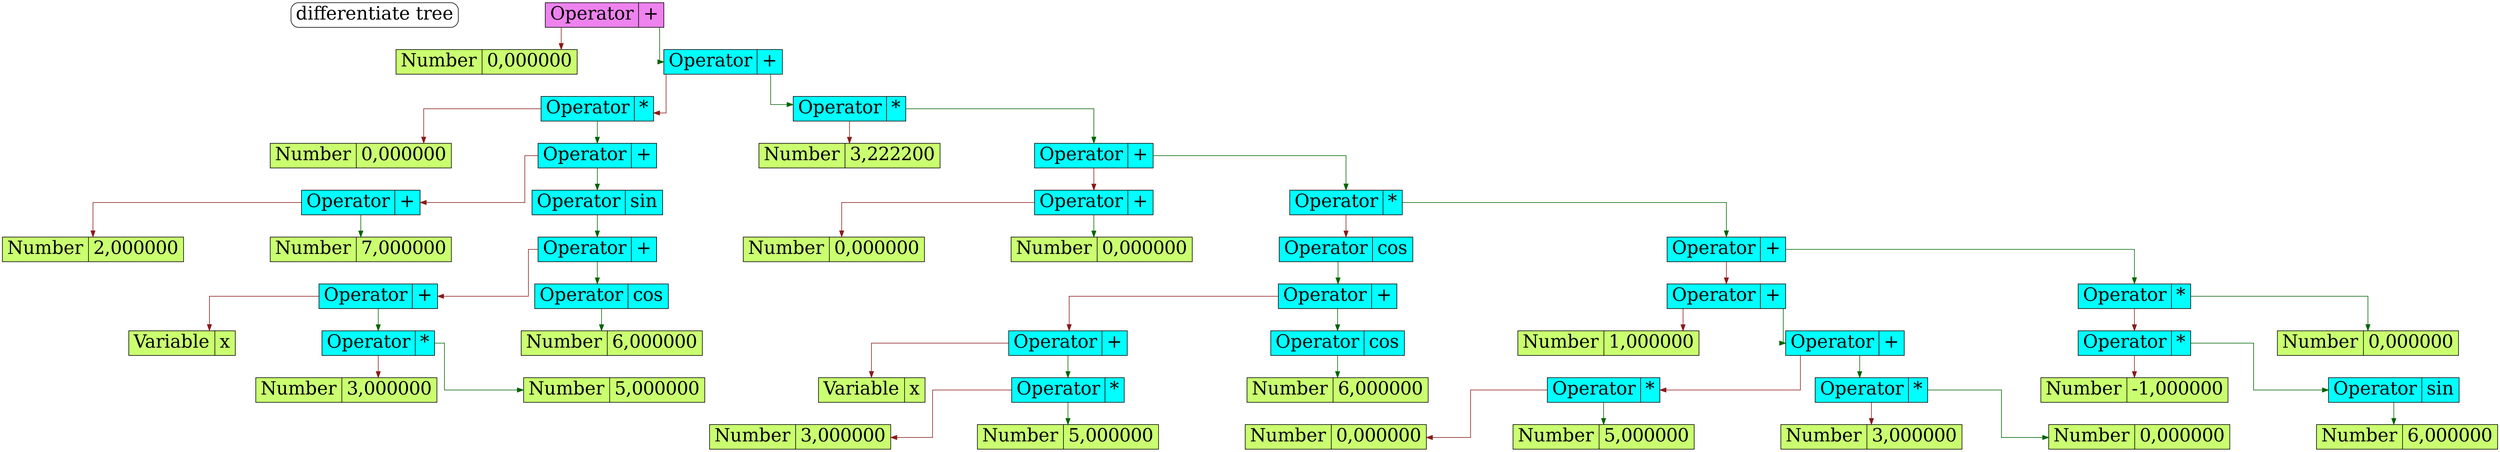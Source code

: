 digraph{
nodesep = 2;
splines = "ortho";
node [ shape=record, style = rounded, fontsize = 30];
cell_func [label = "differentiate tree"]cell_66 [label = "Operator|+"
 style = filled
 fillcolor = violet ]
cell_65 [label = "Number|0,000000"
 style = filled
 fillcolor = darkolivegreen1 
]
cell_66->cell_65[color = firebrick4]
cell_64 [label = "Operator|+"
 style = filled
 fillcolor = cyan1 
]
cell_66->cell_64[color = darkgreen]
cell_31 [label = "Operator|*"
 style = filled
 fillcolor = cyan1 
]
cell_64->cell_31[color = firebrick4]
cell_30 [label = "Number|0,000000"
 style = filled
 fillcolor = darkolivegreen1 
]
cell_31->cell_30[color = firebrick4]
cell_17 [label = "Operator|+"
 style = filled
 fillcolor = cyan1 
]
cell_31->cell_17[color = darkgreen]
cell_18 [label = "Operator|+"
 style = filled
 fillcolor = cyan1 
]
cell_17->cell_18[color = firebrick4]
cell_19 [label = "Number|2,000000"
 style = filled
 fillcolor = darkolivegreen1 
]
cell_18->cell_19[color = firebrick4]
cell_20 [label = "Number|7,000000"
 style = filled
 fillcolor = darkolivegreen1 
]
cell_18->cell_20[color = darkgreen]
cell_21 [label = "Operator|sin"
 style = filled
 fillcolor = cyan1 
]
cell_17->cell_21[color = darkgreen]
cell_22 [label = "Operator|+"
 style = filled
 fillcolor = cyan1 
]
cell_21->cell_22[color = darkgreen]
cell_23 [label = "Operator|+"
 style = filled
 fillcolor = cyan1 
]
cell_22->cell_23[color = firebrick4]
cell_24 [label = "Variable|x"
 style = filled
 fillcolor = darkolivegreen1 
]
cell_23->cell_24[color = firebrick4]
cell_25 [label = "Operator|*"
 style = filled
 fillcolor = cyan1 
]
cell_23->cell_25[color = darkgreen]
cell_26 [label = "Number|3,000000"
 style = filled
 fillcolor = darkolivegreen1 
]
cell_25->cell_26[color = firebrick4]
cell_27 [label = "Number|5,000000"
 style = filled
 fillcolor = darkolivegreen1 
]
cell_25->cell_27[color = darkgreen]
cell_28 [label = "Operator|cos"
 style = filled
 fillcolor = cyan1 
]
cell_22->cell_28[color = darkgreen]
cell_29 [label = "Number|6,000000"
 style = filled
 fillcolor = darkolivegreen1 
]
cell_28->cell_29[color = darkgreen]
cell_63 [label = "Operator|*"
 style = filled
 fillcolor = cyan1 
]
cell_64->cell_63[color = darkgreen]
cell_62 [label = "Number|3,222200"
 style = filled
 fillcolor = darkolivegreen1 
]
cell_63->cell_62[color = firebrick4]
cell_61 [label = "Operator|+"
 style = filled
 fillcolor = cyan1 
]
cell_63->cell_61[color = darkgreen]
cell_60 [label = "Operator|+"
 style = filled
 fillcolor = cyan1 
]
cell_61->cell_60[color = firebrick4]
cell_59 [label = "Number|0,000000"
 style = filled
 fillcolor = darkolivegreen1 
]
cell_60->cell_59[color = firebrick4]
cell_58 [label = "Number|0,000000"
 style = filled
 fillcolor = darkolivegreen1 
]
cell_60->cell_58[color = darkgreen]
cell_57 [label = "Operator|*"
 style = filled
 fillcolor = cyan1 
]
cell_61->cell_57[color = darkgreen]
cell_40 [label = "Operator|cos"
 style = filled
 fillcolor = cyan1 
]
cell_57->cell_40[color = firebrick4]
cell_32 [label = "Operator|+"
 style = filled
 fillcolor = cyan1 
]
cell_40->cell_32[color = darkgreen]
cell_33 [label = "Operator|+"
 style = filled
 fillcolor = cyan1 
]
cell_32->cell_33[color = firebrick4]
cell_34 [label = "Variable|x"
 style = filled
 fillcolor = darkolivegreen1 
]
cell_33->cell_34[color = firebrick4]
cell_35 [label = "Operator|*"
 style = filled
 fillcolor = cyan1 
]
cell_33->cell_35[color = darkgreen]
cell_36 [label = "Number|3,000000"
 style = filled
 fillcolor = darkolivegreen1 
]
cell_35->cell_36[color = firebrick4]
cell_37 [label = "Number|5,000000"
 style = filled
 fillcolor = darkolivegreen1 
]
cell_35->cell_37[color = darkgreen]
cell_38 [label = "Operator|cos"
 style = filled
 fillcolor = cyan1 
]
cell_32->cell_38[color = darkgreen]
cell_39 [label = "Number|6,000000"
 style = filled
 fillcolor = darkolivegreen1 
]
cell_38->cell_39[color = darkgreen]
cell_56 [label = "Operator|+"
 style = filled
 fillcolor = cyan1 
]
cell_57->cell_56[color = darkgreen]
cell_55 [label = "Operator|+"
 style = filled
 fillcolor = cyan1 
]
cell_56->cell_55[color = firebrick4]
cell_54 [label = "Number|1,000000"
 style = filled
 fillcolor = darkolivegreen1 
]
cell_55->cell_54[color = firebrick4]
cell_53 [label = "Operator|+"
 style = filled
 fillcolor = cyan1 
]
cell_55->cell_53[color = darkgreen]
cell_49 [label = "Operator|*"
 style = filled
 fillcolor = cyan1 
]
cell_53->cell_49[color = firebrick4]
cell_48 [label = "Number|0,000000"
 style = filled
 fillcolor = darkolivegreen1 
]
cell_49->cell_48[color = firebrick4]
cell_47 [label = "Number|5,000000"
 style = filled
 fillcolor = darkolivegreen1 
]
cell_49->cell_47[color = darkgreen]
cell_52 [label = "Operator|*"
 style = filled
 fillcolor = cyan1 
]
cell_53->cell_52[color = darkgreen]
cell_51 [label = "Number|3,000000"
 style = filled
 fillcolor = darkolivegreen1 
]
cell_52->cell_51[color = firebrick4]
cell_50 [label = "Number|0,000000"
 style = filled
 fillcolor = darkolivegreen1 
]
cell_52->cell_50[color = darkgreen]
cell_46 [label = "Operator|*"
 style = filled
 fillcolor = cyan1 
]
cell_56->cell_46[color = darkgreen]
cell_44 [label = "Operator|*"
 style = filled
 fillcolor = cyan1 
]
cell_46->cell_44[color = firebrick4]
cell_43 [label = "Number|-1,000000"
 style = filled
 fillcolor = darkolivegreen1 
]
cell_44->cell_43[color = firebrick4]
cell_42 [label = "Operator|sin"
 style = filled
 fillcolor = cyan1 
]
cell_44->cell_42[color = darkgreen]
cell_41 [label = "Number|6,000000"
 style = filled
 fillcolor = darkolivegreen1 
]
cell_42->cell_41[color = darkgreen]
cell_45 [label = "Number|0,000000"
 style = filled
 fillcolor = darkolivegreen1 
]
cell_46->cell_45[color = darkgreen]
}